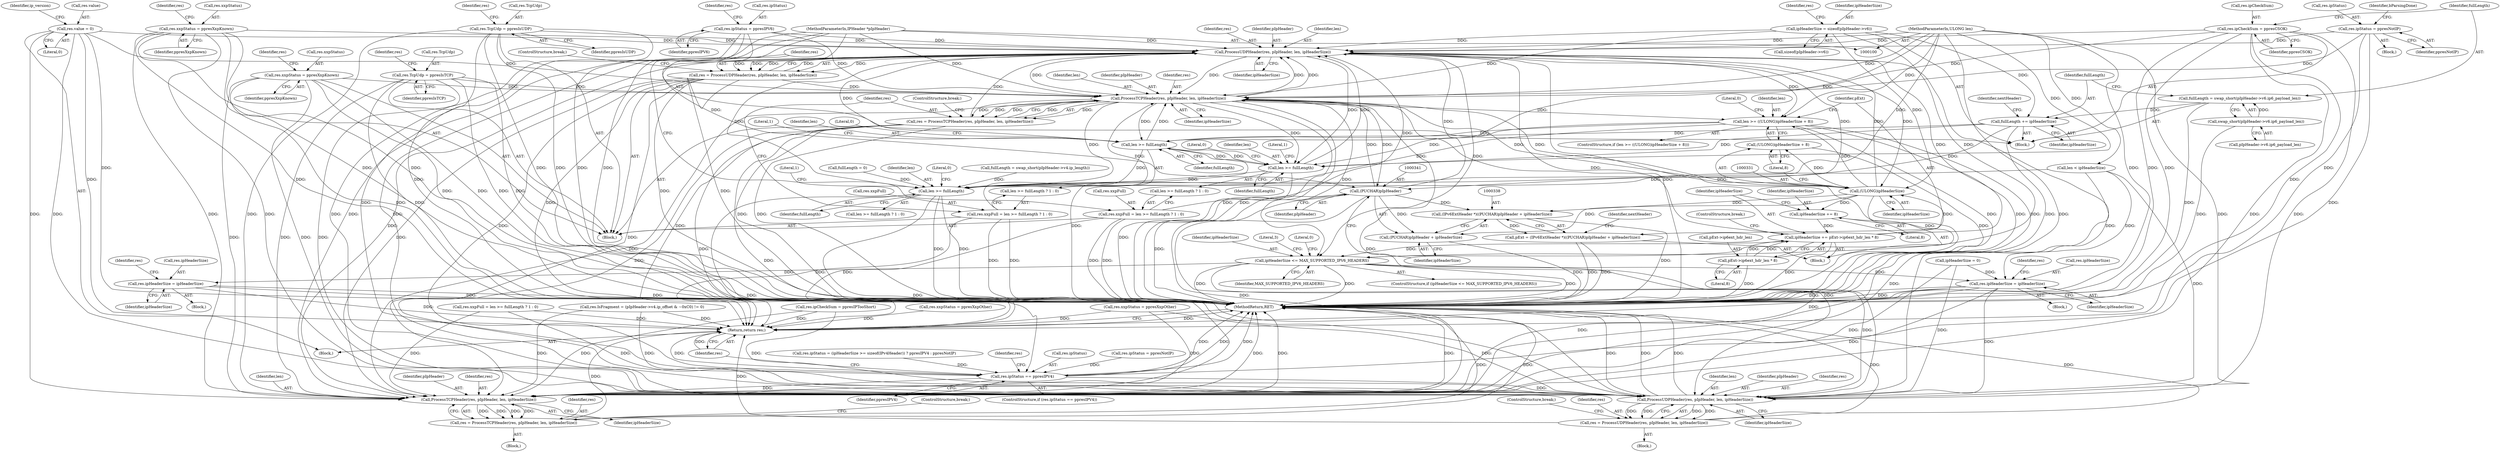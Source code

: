 digraph "1_kvm-guest-drivers-windows_fbfa4d1083ea84c5429992ca3e996d7d4fbc8238_3@pointer" {
"1000313" [label="(Call,ProcessUDPHeader(res, pIpHeader, len, ipHeaderSize))"];
"1000129" [label="(Call,res.value = 0)"];
"1000311" [label="(Call,res = ProcessUDPHeader(res, pIpHeader, len, ipHeaderSize))"];
"1000313" [label="(Call,ProcessUDPHeader(res, pIpHeader, len, ipHeaderSize))"];
"1000291" [label="(Call,res.xxpStatus = ppresXxpKnown)"];
"1000279" [label="(Call,res = ProcessTCPHeader(res, pIpHeader, len, ipHeaderSize))"];
"1000281" [label="(Call,ProcessTCPHeader(res, pIpHeader, len, ipHeaderSize))"];
"1000225" [label="(Call,res.ipStatus = ppresIPV6)"];
"1000264" [label="(Call,res.TcpUdp = ppresIsTCP)"];
"1000230" [label="(Call,res.ipCheckSum = ppresCSOK)"];
"1000269" [label="(Call,res.xxpFull = len >= fullLength ? 1 : 0)"];
"1000370" [label="(Call,res.ipStatus = ppresNotIP)"];
"1000259" [label="(Call,res.xxpStatus = ppresXxpKnown)"];
"1000340" [label="(Call,(PUCHAR)pIpHeader)"];
"1000101" [label="(MethodParameterIn,IPHeader *pIpHeader)"];
"1000274" [label="(Call,len >= fullLength)"];
"1000327" [label="(Call,len >= ((ULONG)ipHeaderSize + 8))"];
"1000102" [label="(MethodParameterIn,ULONG len)"];
"1000330" [label="(Call,(ULONG)ipHeaderSize)"];
"1000352" [label="(Call,ipHeaderSize += pExt->ip6ext_hdr_len * 8)"];
"1000354" [label="(Call,pExt->ip6ext_hdr_len * 8)"];
"1000349" [label="(Call,ipHeaderSize += 8)"];
"1000219" [label="(Call,ipHeaderSize = sizeof(pIpHeader->v6))"];
"1000243" [label="(Call,fullLength += ipHeaderSize)"];
"1000235" [label="(Call,fullLength = swap_short(pIpHeader->v6.ip6_payload_len))"];
"1000237" [label="(Call,swap_short(pIpHeader->v6.ip6_payload_len))"];
"1000306" [label="(Call,len >= fullLength)"];
"1000296" [label="(Call,res.TcpUdp = ppresIsUDP)"];
"1000301" [label="(Call,res.xxpFull = len >= fullLength ? 1 : 0)"];
"1000444" [label="(Call,len >= fullLength)"];
"1000473" [label="(Call,ProcessTCPHeader(res, pIpHeader, len, ipHeaderSize))"];
"1000471" [label="(Call,res = ProcessTCPHeader(res, pIpHeader, len, ipHeaderSize))"];
"1000496" [label="(Return,return res;)"];
"1000483" [label="(Call,ProcessUDPHeader(res, pIpHeader, len, ipHeaderSize))"];
"1000481" [label="(Call,res = ProcessUDPHeader(res, pIpHeader, len, ipHeaderSize))"];
"1000428" [label="(Call,res.ipStatus == ppresIPV4)"];
"1000329" [label="(Call,(ULONG)ipHeaderSize + 8)"];
"1000337" [label="(Call,(IPv6ExtHeader *)((PUCHAR)pIpHeader + ipHeaderSize))"];
"1000335" [label="(Call,pExt = (IPv6ExtHeader *)((PUCHAR)pIpHeader + ipHeaderSize))"];
"1000339" [label="(Call,(PUCHAR)pIpHeader + ipHeaderSize)"];
"1000393" [label="(Call,ipHeaderSize <= MAX_SUPPORTED_IPV6_HEADERS)"];
"1000408" [label="(Call,res.ipHeaderSize = ipHeaderSize)"];
"1000434" [label="(Call,res.ipHeaderSize = ipHeaderSize)"];
"1000432" [label="(Identifier,ppresIPV4)"];
"1000422" [label="(Call,res.ipStatus = ppresNotIP)"];
"1000351" [label="(Literal,8)"];
"1000227" [label="(Identifier,res)"];
"1000490" [label="(Call,res.xxpStatus = ppresXxpOther)"];
"1000433" [label="(Block,)"];
"1000307" [label="(Identifier,len)"];
"1000129" [label="(Call,res.value = 0)"];
"1000295" [label="(Identifier,ppresXxpKnown)"];
"1000277" [label="(Literal,1)"];
"1000184" [label="(Call,res.ipCheckSum = ppresIPTooShort)"];
"1000330" [label="(Call,(ULONG)ipHeaderSize)"];
"1000327" [label="(Call,len >= ((ULONG)ipHeaderSize + 8))"];
"1000353" [label="(Identifier,ipHeaderSize)"];
"1000254" [label="(Block,)"];
"1000302" [label="(Call,res.xxpFull)"];
"1000269" [label="(Call,res.xxpFull = len >= fullLength ? 1 : 0)"];
"1000243" [label="(Call,fullLength += ipHeaderSize)"];
"1000355" [label="(Call,pExt->ip6ext_hdr_len)"];
"1000300" [label="(Identifier,ppresIsUDP)"];
"1000448" [label="(Literal,0)"];
"1000296" [label="(Call,res.TcpUdp = ppresIsUDP)"];
"1000335" [label="(Call,pExt = (IPv6ExtHeader *)((PUCHAR)pIpHeader + ipHeaderSize))"];
"1000336" [label="(Identifier,pExt)"];
"1000260" [label="(Call,res.xxpStatus)"];
"1000297" [label="(Call,res.TcpUdp)"];
"1000477" [label="(Identifier,ipHeaderSize)"];
"1000221" [label="(Call,sizeof(pIpHeader->v6))"];
"1000301" [label="(Call,res.xxpFull = len >= fullLength ? 1 : 0)"];
"1000352" [label="(Call,ipHeaderSize += pExt->ip6ext_hdr_len * 8)"];
"1000328" [label="(Identifier,len)"];
"1000486" [label="(Identifier,len)"];
"1000354" [label="(Call,pExt->ip6ext_hdr_len * 8)"];
"1000326" [label="(ControlStructure,if (len >= ((ULONG)ipHeaderSize + 8)))"];
"1000225" [label="(Call,res.ipStatus = ppresIPV6)"];
"1000434" [label="(Call,res.ipHeaderSize = ipHeaderSize)"];
"1000475" [label="(Identifier,pIpHeader)"];
"1000314" [label="(Identifier,res)"];
"1000471" [label="(Call,res = ProcessTCPHeader(res, pIpHeader, len, ipHeaderSize))"];
"1000103" [label="(Block,)"];
"1000244" [label="(Identifier,fullLength)"];
"1000427" [label="(ControlStructure,if (res.ipStatus == ppresIPV4))"];
"1000281" [label="(Call,ProcessTCPHeader(res, pIpHeader, len, ipHeaderSize))"];
"1000409" [label="(Call,res.ipHeaderSize)"];
"1000181" [label="(Call,len < ipHeaderSize)"];
"1000274" [label="(Call,len >= fullLength)"];
"1000248" [label="(Identifier,nextHeader)"];
"1000234" [label="(Identifier,ppresCSOK)"];
"1000318" [label="(ControlStructure,break;)"];
"1000478" [label="(ControlStructure,break;)"];
"1000362" [label="(Literal,0)"];
"1000146" [label="(Call,fullLength = swap_short(pIpHeader->v4.ip_length))"];
"1000273" [label="(Call,len >= fullLength ? 1 : 0)"];
"1000435" [label="(Call,res.ipHeaderSize)"];
"1000268" [label="(Identifier,ppresIsTCP)"];
"1000449" [label="(Call,res.IsFragment = (pIpHeader->v4.ip_offset & ~0xC0) != 0)"];
"1000349" [label="(Call,ipHeaderSize += 8)"];
"1000306" [label="(Call,len >= fullLength)"];
"1000122" [label="(Call,ipHeaderSize = 0)"];
"1000474" [label="(Identifier,res)"];
"1000380" [label="(Call,res.xxpStatus = ppresXxpOther)"];
"1000408" [label="(Call,res.ipHeaderSize = ipHeaderSize)"];
"1000342" [label="(Identifier,pIpHeader)"];
"1000311" [label="(Call,res = ProcessUDPHeader(res, pIpHeader, len, ipHeaderSize))"];
"1000292" [label="(Call,res.xxpStatus)"];
"1000266" [label="(Identifier,res)"];
"1000270" [label="(Call,res.xxpFull)"];
"1000275" [label="(Identifier,len)"];
"1000284" [label="(Identifier,len)"];
"1000485" [label="(Identifier,pIpHeader)"];
"1000371" [label="(Call,res.ipStatus)"];
"1000360" [label="(Block,)"];
"1000286" [label="(ControlStructure,break;)"];
"1000496" [label="(Return,return res;)"];
"1000337" [label="(Call,(IPv6ExtHeader *)((PUCHAR)pIpHeader + ipHeaderSize))"];
"1000498" [label="(MethodReturn,RET)"];
"1000416" [label="(Literal,0)"];
"1000473" [label="(Call,ProcessTCPHeader(res, pIpHeader, len, ipHeaderSize))"];
"1000376" [label="(Identifier,bParsingDone)"];
"1000470" [label="(Block,)"];
"1000428" [label="(Call,res.ipStatus == ppresIPV4)"];
"1000259" [label="(Call,res.xxpStatus = ppresXxpKnown)"];
"1000315" [label="(Identifier,pIpHeader)"];
"1000169" [label="(Call,res.ipStatus = (ipHeaderSize >= sizeof(IPv4Header)) ? ppresIPV4 : ppresNotIP)"];
"1000236" [label="(Identifier,fullLength)"];
"1000280" [label="(Identifier,res)"];
"1000235" [label="(Call,fullLength = swap_short(pIpHeader->v6.ip6_payload_len))"];
"1000334" [label="(Block,)"];
"1000309" [label="(Literal,1)"];
"1000447" [label="(Literal,1)"];
"1000488" [label="(ControlStructure,break;)"];
"1000436" [label="(Identifier,res)"];
"1000472" [label="(Identifier,res)"];
"1000476" [label="(Identifier,len)"];
"1000316" [label="(Identifier,len)"];
"1000283" [label="(Identifier,pIpHeader)"];
"1000265" [label="(Call,res.TcpUdp)"];
"1000305" [label="(Call,len >= fullLength ? 1 : 0)"];
"1000126" [label="(Call,fullLength = 0)"];
"1000339" [label="(Call,(PUCHAR)pIpHeader + ipHeaderSize)"];
"1000482" [label="(Identifier,res)"];
"1000430" [label="(Identifier,res)"];
"1000303" [label="(Identifier,res)"];
"1000394" [label="(Identifier,ipHeaderSize)"];
"1000219" [label="(Call,ipHeaderSize = sizeof(pIpHeader->v6))"];
"1000443" [label="(Call,len >= fullLength ? 1 : 0)"];
"1000446" [label="(Identifier,fullLength)"];
"1000370" [label="(Call,res.ipStatus = ppresNotIP)"];
"1000229" [label="(Identifier,ppresIPV6)"];
"1000340" [label="(Call,(PUCHAR)pIpHeader)"];
"1000481" [label="(Call,res = ProcessUDPHeader(res, pIpHeader, len, ipHeaderSize))"];
"1000332" [label="(Identifier,ipHeaderSize)"];
"1000412" [label="(Identifier,ipHeaderSize)"];
"1000231" [label="(Call,res.ipCheckSum)"];
"1000438" [label="(Identifier,ipHeaderSize)"];
"1000480" [label="(Block,)"];
"1000343" [label="(Identifier,ipHeaderSize)"];
"1000245" [label="(Identifier,ipHeaderSize)"];
"1000444" [label="(Call,len >= fullLength)"];
"1000497" [label="(Identifier,res)"];
"1000429" [label="(Call,res.ipStatus)"];
"1000278" [label="(Literal,0)"];
"1000398" [label="(Literal,3)"];
"1000279" [label="(Call,res = ProcessTCPHeader(res, pIpHeader, len, ipHeaderSize))"];
"1000298" [label="(Identifier,res)"];
"1000271" [label="(Identifier,res)"];
"1000226" [label="(Call,res.ipStatus)"];
"1000237" [label="(Call,swap_short(pIpHeader->v6.ip6_payload_len))"];
"1000439" [label="(Call,res.xxpFull = len >= fullLength ? 1 : 0)"];
"1000445" [label="(Identifier,len)"];
"1000206" [label="(Block,)"];
"1000285" [label="(Identifier,ipHeaderSize)"];
"1000130" [label="(Call,res.value)"];
"1000312" [label="(Identifier,res)"];
"1000238" [label="(Call,pIpHeader->v6.ip6_payload_len)"];
"1000308" [label="(Identifier,fullLength)"];
"1000102" [label="(MethodParameterIn,ULONG len)"];
"1000291" [label="(Call,res.xxpStatus = ppresXxpKnown)"];
"1000483" [label="(Call,ProcessUDPHeader(res, pIpHeader, len, ipHeaderSize))"];
"1000317" [label="(Identifier,ipHeaderSize)"];
"1000329" [label="(Call,(ULONG)ipHeaderSize + 8)"];
"1000101" [label="(MethodParameterIn,IPHeader *pIpHeader)"];
"1000276" [label="(Identifier,fullLength)"];
"1000232" [label="(Identifier,res)"];
"1000396" [label="(Block,)"];
"1000393" [label="(Call,ipHeaderSize <= MAX_SUPPORTED_IPV6_HEADERS)"];
"1000374" [label="(Identifier,ppresNotIP)"];
"1000392" [label="(ControlStructure,if (ipHeaderSize <= MAX_SUPPORTED_IPV6_HEADERS))"];
"1000282" [label="(Identifier,res)"];
"1000441" [label="(Identifier,res)"];
"1000358" [label="(Literal,8)"];
"1000395" [label="(Identifier,MAX_SUPPORTED_IPV6_HEADERS)"];
"1000264" [label="(Call,res.TcpUdp = ppresIsTCP)"];
"1000313" [label="(Call,ProcessUDPHeader(res, pIpHeader, len, ipHeaderSize))"];
"1000136" [label="(Identifier,ip_version)"];
"1000310" [label="(Literal,0)"];
"1000350" [label="(Identifier,ipHeaderSize)"];
"1000378" [label="(ControlStructure,break;)"];
"1000484" [label="(Identifier,res)"];
"1000345" [label="(Identifier,nextHeader)"];
"1000133" [label="(Literal,0)"];
"1000263" [label="(Identifier,ppresXxpKnown)"];
"1000220" [label="(Identifier,ipHeaderSize)"];
"1000333" [label="(Literal,8)"];
"1000230" [label="(Call,res.ipCheckSum = ppresCSOK)"];
"1000487" [label="(Identifier,ipHeaderSize)"];
"1000313" -> "1000311"  [label="AST: "];
"1000313" -> "1000317"  [label="CFG: "];
"1000314" -> "1000313"  [label="AST: "];
"1000315" -> "1000313"  [label="AST: "];
"1000316" -> "1000313"  [label="AST: "];
"1000317" -> "1000313"  [label="AST: "];
"1000311" -> "1000313"  [label="CFG: "];
"1000313" -> "1000498"  [label="DDG: "];
"1000313" -> "1000498"  [label="DDG: "];
"1000313" -> "1000274"  [label="DDG: "];
"1000313" -> "1000281"  [label="DDG: "];
"1000313" -> "1000281"  [label="DDG: "];
"1000313" -> "1000306"  [label="DDG: "];
"1000313" -> "1000311"  [label="DDG: "];
"1000313" -> "1000311"  [label="DDG: "];
"1000313" -> "1000311"  [label="DDG: "];
"1000313" -> "1000311"  [label="DDG: "];
"1000129" -> "1000313"  [label="DDG: "];
"1000311" -> "1000313"  [label="DDG: "];
"1000291" -> "1000313"  [label="DDG: "];
"1000279" -> "1000313"  [label="DDG: "];
"1000225" -> "1000313"  [label="DDG: "];
"1000296" -> "1000313"  [label="DDG: "];
"1000370" -> "1000313"  [label="DDG: "];
"1000301" -> "1000313"  [label="DDG: "];
"1000230" -> "1000313"  [label="DDG: "];
"1000340" -> "1000313"  [label="DDG: "];
"1000281" -> "1000313"  [label="DDG: "];
"1000281" -> "1000313"  [label="DDG: "];
"1000101" -> "1000313"  [label="DDG: "];
"1000306" -> "1000313"  [label="DDG: "];
"1000102" -> "1000313"  [label="DDG: "];
"1000352" -> "1000313"  [label="DDG: "];
"1000330" -> "1000313"  [label="DDG: "];
"1000219" -> "1000313"  [label="DDG: "];
"1000313" -> "1000327"  [label="DDG: "];
"1000313" -> "1000330"  [label="DDG: "];
"1000313" -> "1000340"  [label="DDG: "];
"1000313" -> "1000393"  [label="DDG: "];
"1000313" -> "1000444"  [label="DDG: "];
"1000313" -> "1000473"  [label="DDG: "];
"1000313" -> "1000483"  [label="DDG: "];
"1000129" -> "1000103"  [label="AST: "];
"1000129" -> "1000133"  [label="CFG: "];
"1000130" -> "1000129"  [label="AST: "];
"1000133" -> "1000129"  [label="AST: "];
"1000136" -> "1000129"  [label="CFG: "];
"1000129" -> "1000498"  [label="DDG: "];
"1000129" -> "1000281"  [label="DDG: "];
"1000129" -> "1000473"  [label="DDG: "];
"1000129" -> "1000483"  [label="DDG: "];
"1000129" -> "1000496"  [label="DDG: "];
"1000311" -> "1000254"  [label="AST: "];
"1000312" -> "1000311"  [label="AST: "];
"1000318" -> "1000311"  [label="CFG: "];
"1000311" -> "1000498"  [label="DDG: "];
"1000311" -> "1000498"  [label="DDG: "];
"1000311" -> "1000281"  [label="DDG: "];
"1000311" -> "1000428"  [label="DDG: "];
"1000311" -> "1000473"  [label="DDG: "];
"1000311" -> "1000483"  [label="DDG: "];
"1000311" -> "1000496"  [label="DDG: "];
"1000291" -> "1000254"  [label="AST: "];
"1000291" -> "1000295"  [label="CFG: "];
"1000292" -> "1000291"  [label="AST: "];
"1000295" -> "1000291"  [label="AST: "];
"1000298" -> "1000291"  [label="CFG: "];
"1000291" -> "1000498"  [label="DDG: "];
"1000291" -> "1000498"  [label="DDG: "];
"1000291" -> "1000473"  [label="DDG: "];
"1000291" -> "1000483"  [label="DDG: "];
"1000291" -> "1000496"  [label="DDG: "];
"1000279" -> "1000254"  [label="AST: "];
"1000279" -> "1000281"  [label="CFG: "];
"1000280" -> "1000279"  [label="AST: "];
"1000281" -> "1000279"  [label="AST: "];
"1000286" -> "1000279"  [label="CFG: "];
"1000279" -> "1000498"  [label="DDG: "];
"1000279" -> "1000498"  [label="DDG: "];
"1000281" -> "1000279"  [label="DDG: "];
"1000281" -> "1000279"  [label="DDG: "];
"1000281" -> "1000279"  [label="DDG: "];
"1000281" -> "1000279"  [label="DDG: "];
"1000279" -> "1000281"  [label="DDG: "];
"1000279" -> "1000428"  [label="DDG: "];
"1000279" -> "1000473"  [label="DDG: "];
"1000279" -> "1000483"  [label="DDG: "];
"1000279" -> "1000496"  [label="DDG: "];
"1000281" -> "1000285"  [label="CFG: "];
"1000282" -> "1000281"  [label="AST: "];
"1000283" -> "1000281"  [label="AST: "];
"1000284" -> "1000281"  [label="AST: "];
"1000285" -> "1000281"  [label="AST: "];
"1000281" -> "1000498"  [label="DDG: "];
"1000281" -> "1000498"  [label="DDG: "];
"1000281" -> "1000274"  [label="DDG: "];
"1000225" -> "1000281"  [label="DDG: "];
"1000264" -> "1000281"  [label="DDG: "];
"1000230" -> "1000281"  [label="DDG: "];
"1000269" -> "1000281"  [label="DDG: "];
"1000370" -> "1000281"  [label="DDG: "];
"1000259" -> "1000281"  [label="DDG: "];
"1000340" -> "1000281"  [label="DDG: "];
"1000101" -> "1000281"  [label="DDG: "];
"1000274" -> "1000281"  [label="DDG: "];
"1000102" -> "1000281"  [label="DDG: "];
"1000352" -> "1000281"  [label="DDG: "];
"1000330" -> "1000281"  [label="DDG: "];
"1000219" -> "1000281"  [label="DDG: "];
"1000281" -> "1000306"  [label="DDG: "];
"1000281" -> "1000327"  [label="DDG: "];
"1000281" -> "1000330"  [label="DDG: "];
"1000281" -> "1000340"  [label="DDG: "];
"1000281" -> "1000393"  [label="DDG: "];
"1000281" -> "1000444"  [label="DDG: "];
"1000281" -> "1000473"  [label="DDG: "];
"1000281" -> "1000483"  [label="DDG: "];
"1000225" -> "1000206"  [label="AST: "];
"1000225" -> "1000229"  [label="CFG: "];
"1000226" -> "1000225"  [label="AST: "];
"1000229" -> "1000225"  [label="AST: "];
"1000232" -> "1000225"  [label="CFG: "];
"1000225" -> "1000498"  [label="DDG: "];
"1000225" -> "1000428"  [label="DDG: "];
"1000264" -> "1000254"  [label="AST: "];
"1000264" -> "1000268"  [label="CFG: "];
"1000265" -> "1000264"  [label="AST: "];
"1000268" -> "1000264"  [label="AST: "];
"1000271" -> "1000264"  [label="CFG: "];
"1000264" -> "1000498"  [label="DDG: "];
"1000264" -> "1000498"  [label="DDG: "];
"1000264" -> "1000473"  [label="DDG: "];
"1000264" -> "1000483"  [label="DDG: "];
"1000264" -> "1000496"  [label="DDG: "];
"1000230" -> "1000206"  [label="AST: "];
"1000230" -> "1000234"  [label="CFG: "];
"1000231" -> "1000230"  [label="AST: "];
"1000234" -> "1000230"  [label="AST: "];
"1000236" -> "1000230"  [label="CFG: "];
"1000230" -> "1000498"  [label="DDG: "];
"1000230" -> "1000498"  [label="DDG: "];
"1000230" -> "1000473"  [label="DDG: "];
"1000230" -> "1000483"  [label="DDG: "];
"1000230" -> "1000496"  [label="DDG: "];
"1000269" -> "1000254"  [label="AST: "];
"1000269" -> "1000273"  [label="CFG: "];
"1000270" -> "1000269"  [label="AST: "];
"1000273" -> "1000269"  [label="AST: "];
"1000280" -> "1000269"  [label="CFG: "];
"1000269" -> "1000498"  [label="DDG: "];
"1000269" -> "1000498"  [label="DDG: "];
"1000269" -> "1000496"  [label="DDG: "];
"1000370" -> "1000360"  [label="AST: "];
"1000370" -> "1000374"  [label="CFG: "];
"1000371" -> "1000370"  [label="AST: "];
"1000374" -> "1000370"  [label="AST: "];
"1000376" -> "1000370"  [label="CFG: "];
"1000370" -> "1000498"  [label="DDG: "];
"1000370" -> "1000428"  [label="DDG: "];
"1000259" -> "1000254"  [label="AST: "];
"1000259" -> "1000263"  [label="CFG: "];
"1000260" -> "1000259"  [label="AST: "];
"1000263" -> "1000259"  [label="AST: "];
"1000266" -> "1000259"  [label="CFG: "];
"1000259" -> "1000498"  [label="DDG: "];
"1000259" -> "1000498"  [label="DDG: "];
"1000259" -> "1000473"  [label="DDG: "];
"1000259" -> "1000483"  [label="DDG: "];
"1000259" -> "1000496"  [label="DDG: "];
"1000340" -> "1000339"  [label="AST: "];
"1000340" -> "1000342"  [label="CFG: "];
"1000341" -> "1000340"  [label="AST: "];
"1000342" -> "1000340"  [label="AST: "];
"1000343" -> "1000340"  [label="CFG: "];
"1000340" -> "1000498"  [label="DDG: "];
"1000340" -> "1000337"  [label="DDG: "];
"1000340" -> "1000339"  [label="DDG: "];
"1000101" -> "1000340"  [label="DDG: "];
"1000340" -> "1000473"  [label="DDG: "];
"1000340" -> "1000483"  [label="DDG: "];
"1000101" -> "1000100"  [label="AST: "];
"1000101" -> "1000498"  [label="DDG: "];
"1000101" -> "1000473"  [label="DDG: "];
"1000101" -> "1000483"  [label="DDG: "];
"1000274" -> "1000273"  [label="AST: "];
"1000274" -> "1000276"  [label="CFG: "];
"1000275" -> "1000274"  [label="AST: "];
"1000276" -> "1000274"  [label="AST: "];
"1000277" -> "1000274"  [label="CFG: "];
"1000278" -> "1000274"  [label="CFG: "];
"1000274" -> "1000498"  [label="DDG: "];
"1000327" -> "1000274"  [label="DDG: "];
"1000102" -> "1000274"  [label="DDG: "];
"1000243" -> "1000274"  [label="DDG: "];
"1000306" -> "1000274"  [label="DDG: "];
"1000274" -> "1000306"  [label="DDG: "];
"1000274" -> "1000444"  [label="DDG: "];
"1000327" -> "1000326"  [label="AST: "];
"1000327" -> "1000329"  [label="CFG: "];
"1000328" -> "1000327"  [label="AST: "];
"1000329" -> "1000327"  [label="AST: "];
"1000336" -> "1000327"  [label="CFG: "];
"1000362" -> "1000327"  [label="CFG: "];
"1000327" -> "1000498"  [label="DDG: "];
"1000327" -> "1000498"  [label="DDG: "];
"1000327" -> "1000498"  [label="DDG: "];
"1000327" -> "1000306"  [label="DDG: "];
"1000102" -> "1000327"  [label="DDG: "];
"1000330" -> "1000327"  [label="DDG: "];
"1000327" -> "1000444"  [label="DDG: "];
"1000102" -> "1000100"  [label="AST: "];
"1000102" -> "1000498"  [label="DDG: "];
"1000102" -> "1000181"  [label="DDG: "];
"1000102" -> "1000306"  [label="DDG: "];
"1000102" -> "1000444"  [label="DDG: "];
"1000102" -> "1000473"  [label="DDG: "];
"1000102" -> "1000483"  [label="DDG: "];
"1000330" -> "1000329"  [label="AST: "];
"1000330" -> "1000332"  [label="CFG: "];
"1000331" -> "1000330"  [label="AST: "];
"1000332" -> "1000330"  [label="AST: "];
"1000333" -> "1000330"  [label="CFG: "];
"1000330" -> "1000329"  [label="DDG: "];
"1000352" -> "1000330"  [label="DDG: "];
"1000219" -> "1000330"  [label="DDG: "];
"1000330" -> "1000337"  [label="DDG: "];
"1000330" -> "1000339"  [label="DDG: "];
"1000330" -> "1000349"  [label="DDG: "];
"1000330" -> "1000393"  [label="DDG: "];
"1000352" -> "1000334"  [label="AST: "];
"1000352" -> "1000354"  [label="CFG: "];
"1000353" -> "1000352"  [label="AST: "];
"1000354" -> "1000352"  [label="AST: "];
"1000378" -> "1000352"  [label="CFG: "];
"1000352" -> "1000498"  [label="DDG: "];
"1000354" -> "1000352"  [label="DDG: "];
"1000354" -> "1000352"  [label="DDG: "];
"1000349" -> "1000352"  [label="DDG: "];
"1000352" -> "1000393"  [label="DDG: "];
"1000354" -> "1000358"  [label="CFG: "];
"1000355" -> "1000354"  [label="AST: "];
"1000358" -> "1000354"  [label="AST: "];
"1000354" -> "1000498"  [label="DDG: "];
"1000349" -> "1000334"  [label="AST: "];
"1000349" -> "1000351"  [label="CFG: "];
"1000350" -> "1000349"  [label="AST: "];
"1000351" -> "1000349"  [label="AST: "];
"1000353" -> "1000349"  [label="CFG: "];
"1000219" -> "1000206"  [label="AST: "];
"1000219" -> "1000221"  [label="CFG: "];
"1000220" -> "1000219"  [label="AST: "];
"1000221" -> "1000219"  [label="AST: "];
"1000227" -> "1000219"  [label="CFG: "];
"1000219" -> "1000243"  [label="DDG: "];
"1000219" -> "1000393"  [label="DDG: "];
"1000243" -> "1000206"  [label="AST: "];
"1000243" -> "1000245"  [label="CFG: "];
"1000244" -> "1000243"  [label="AST: "];
"1000245" -> "1000243"  [label="AST: "];
"1000248" -> "1000243"  [label="CFG: "];
"1000243" -> "1000498"  [label="DDG: "];
"1000235" -> "1000243"  [label="DDG: "];
"1000243" -> "1000306"  [label="DDG: "];
"1000243" -> "1000444"  [label="DDG: "];
"1000235" -> "1000206"  [label="AST: "];
"1000235" -> "1000237"  [label="CFG: "];
"1000236" -> "1000235"  [label="AST: "];
"1000237" -> "1000235"  [label="AST: "];
"1000244" -> "1000235"  [label="CFG: "];
"1000235" -> "1000498"  [label="DDG: "];
"1000237" -> "1000235"  [label="DDG: "];
"1000237" -> "1000238"  [label="CFG: "];
"1000238" -> "1000237"  [label="AST: "];
"1000237" -> "1000498"  [label="DDG: "];
"1000306" -> "1000305"  [label="AST: "];
"1000306" -> "1000308"  [label="CFG: "];
"1000307" -> "1000306"  [label="AST: "];
"1000308" -> "1000306"  [label="AST: "];
"1000309" -> "1000306"  [label="CFG: "];
"1000310" -> "1000306"  [label="CFG: "];
"1000306" -> "1000498"  [label="DDG: "];
"1000306" -> "1000444"  [label="DDG: "];
"1000296" -> "1000254"  [label="AST: "];
"1000296" -> "1000300"  [label="CFG: "];
"1000297" -> "1000296"  [label="AST: "];
"1000300" -> "1000296"  [label="AST: "];
"1000303" -> "1000296"  [label="CFG: "];
"1000296" -> "1000498"  [label="DDG: "];
"1000296" -> "1000498"  [label="DDG: "];
"1000296" -> "1000473"  [label="DDG: "];
"1000296" -> "1000483"  [label="DDG: "];
"1000296" -> "1000496"  [label="DDG: "];
"1000301" -> "1000254"  [label="AST: "];
"1000301" -> "1000305"  [label="CFG: "];
"1000302" -> "1000301"  [label="AST: "];
"1000305" -> "1000301"  [label="AST: "];
"1000312" -> "1000301"  [label="CFG: "];
"1000301" -> "1000498"  [label="DDG: "];
"1000301" -> "1000498"  [label="DDG: "];
"1000301" -> "1000496"  [label="DDG: "];
"1000444" -> "1000443"  [label="AST: "];
"1000444" -> "1000446"  [label="CFG: "];
"1000445" -> "1000444"  [label="AST: "];
"1000446" -> "1000444"  [label="AST: "];
"1000447" -> "1000444"  [label="CFG: "];
"1000448" -> "1000444"  [label="CFG: "];
"1000444" -> "1000498"  [label="DDG: "];
"1000444" -> "1000498"  [label="DDG: "];
"1000181" -> "1000444"  [label="DDG: "];
"1000126" -> "1000444"  [label="DDG: "];
"1000146" -> "1000444"  [label="DDG: "];
"1000444" -> "1000473"  [label="DDG: "];
"1000444" -> "1000483"  [label="DDG: "];
"1000473" -> "1000471"  [label="AST: "];
"1000473" -> "1000477"  [label="CFG: "];
"1000474" -> "1000473"  [label="AST: "];
"1000475" -> "1000473"  [label="AST: "];
"1000476" -> "1000473"  [label="AST: "];
"1000477" -> "1000473"  [label="AST: "];
"1000471" -> "1000473"  [label="CFG: "];
"1000473" -> "1000498"  [label="DDG: "];
"1000473" -> "1000498"  [label="DDG: "];
"1000473" -> "1000498"  [label="DDG: "];
"1000473" -> "1000471"  [label="DDG: "];
"1000473" -> "1000471"  [label="DDG: "];
"1000473" -> "1000471"  [label="DDG: "];
"1000473" -> "1000471"  [label="DDG: "];
"1000184" -> "1000473"  [label="DDG: "];
"1000439" -> "1000473"  [label="DDG: "];
"1000449" -> "1000473"  [label="DDG: "];
"1000434" -> "1000473"  [label="DDG: "];
"1000380" -> "1000473"  [label="DDG: "];
"1000428" -> "1000473"  [label="DDG: "];
"1000393" -> "1000473"  [label="DDG: "];
"1000122" -> "1000473"  [label="DDG: "];
"1000181" -> "1000473"  [label="DDG: "];
"1000471" -> "1000470"  [label="AST: "];
"1000472" -> "1000471"  [label="AST: "];
"1000478" -> "1000471"  [label="CFG: "];
"1000471" -> "1000498"  [label="DDG: "];
"1000471" -> "1000498"  [label="DDG: "];
"1000471" -> "1000496"  [label="DDG: "];
"1000496" -> "1000103"  [label="AST: "];
"1000496" -> "1000497"  [label="CFG: "];
"1000497" -> "1000496"  [label="AST: "];
"1000498" -> "1000496"  [label="CFG: "];
"1000496" -> "1000498"  [label="DDG: "];
"1000497" -> "1000496"  [label="DDG: "];
"1000184" -> "1000496"  [label="DDG: "];
"1000408" -> "1000496"  [label="DDG: "];
"1000439" -> "1000496"  [label="DDG: "];
"1000449" -> "1000496"  [label="DDG: "];
"1000490" -> "1000496"  [label="DDG: "];
"1000434" -> "1000496"  [label="DDG: "];
"1000481" -> "1000496"  [label="DDG: "];
"1000380" -> "1000496"  [label="DDG: "];
"1000428" -> "1000496"  [label="DDG: "];
"1000483" -> "1000481"  [label="AST: "];
"1000483" -> "1000487"  [label="CFG: "];
"1000484" -> "1000483"  [label="AST: "];
"1000485" -> "1000483"  [label="AST: "];
"1000486" -> "1000483"  [label="AST: "];
"1000487" -> "1000483"  [label="AST: "];
"1000481" -> "1000483"  [label="CFG: "];
"1000483" -> "1000498"  [label="DDG: "];
"1000483" -> "1000498"  [label="DDG: "];
"1000483" -> "1000498"  [label="DDG: "];
"1000483" -> "1000481"  [label="DDG: "];
"1000483" -> "1000481"  [label="DDG: "];
"1000483" -> "1000481"  [label="DDG: "];
"1000483" -> "1000481"  [label="DDG: "];
"1000184" -> "1000483"  [label="DDG: "];
"1000439" -> "1000483"  [label="DDG: "];
"1000449" -> "1000483"  [label="DDG: "];
"1000434" -> "1000483"  [label="DDG: "];
"1000380" -> "1000483"  [label="DDG: "];
"1000428" -> "1000483"  [label="DDG: "];
"1000393" -> "1000483"  [label="DDG: "];
"1000122" -> "1000483"  [label="DDG: "];
"1000181" -> "1000483"  [label="DDG: "];
"1000481" -> "1000480"  [label="AST: "];
"1000482" -> "1000481"  [label="AST: "];
"1000488" -> "1000481"  [label="CFG: "];
"1000481" -> "1000498"  [label="DDG: "];
"1000481" -> "1000498"  [label="DDG: "];
"1000428" -> "1000427"  [label="AST: "];
"1000428" -> "1000432"  [label="CFG: "];
"1000429" -> "1000428"  [label="AST: "];
"1000432" -> "1000428"  [label="AST: "];
"1000436" -> "1000428"  [label="CFG: "];
"1000497" -> "1000428"  [label="CFG: "];
"1000428" -> "1000498"  [label="DDG: "];
"1000428" -> "1000498"  [label="DDG: "];
"1000428" -> "1000498"  [label="DDG: "];
"1000422" -> "1000428"  [label="DDG: "];
"1000169" -> "1000428"  [label="DDG: "];
"1000329" -> "1000333"  [label="CFG: "];
"1000333" -> "1000329"  [label="AST: "];
"1000329" -> "1000498"  [label="DDG: "];
"1000337" -> "1000335"  [label="AST: "];
"1000337" -> "1000339"  [label="CFG: "];
"1000338" -> "1000337"  [label="AST: "];
"1000339" -> "1000337"  [label="AST: "];
"1000335" -> "1000337"  [label="CFG: "];
"1000337" -> "1000498"  [label="DDG: "];
"1000337" -> "1000335"  [label="DDG: "];
"1000335" -> "1000334"  [label="AST: "];
"1000336" -> "1000335"  [label="AST: "];
"1000345" -> "1000335"  [label="CFG: "];
"1000335" -> "1000498"  [label="DDG: "];
"1000335" -> "1000498"  [label="DDG: "];
"1000339" -> "1000343"  [label="CFG: "];
"1000343" -> "1000339"  [label="AST: "];
"1000339" -> "1000498"  [label="DDG: "];
"1000393" -> "1000392"  [label="AST: "];
"1000393" -> "1000395"  [label="CFG: "];
"1000394" -> "1000393"  [label="AST: "];
"1000395" -> "1000393"  [label="AST: "];
"1000398" -> "1000393"  [label="CFG: "];
"1000416" -> "1000393"  [label="CFG: "];
"1000393" -> "1000498"  [label="DDG: "];
"1000393" -> "1000498"  [label="DDG: "];
"1000393" -> "1000498"  [label="DDG: "];
"1000393" -> "1000408"  [label="DDG: "];
"1000393" -> "1000434"  [label="DDG: "];
"1000408" -> "1000396"  [label="AST: "];
"1000408" -> "1000412"  [label="CFG: "];
"1000409" -> "1000408"  [label="AST: "];
"1000412" -> "1000408"  [label="AST: "];
"1000430" -> "1000408"  [label="CFG: "];
"1000408" -> "1000498"  [label="DDG: "];
"1000408" -> "1000498"  [label="DDG: "];
"1000434" -> "1000433"  [label="AST: "];
"1000434" -> "1000438"  [label="CFG: "];
"1000435" -> "1000434"  [label="AST: "];
"1000438" -> "1000434"  [label="AST: "];
"1000441" -> "1000434"  [label="CFG: "];
"1000434" -> "1000498"  [label="DDG: "];
"1000434" -> "1000498"  [label="DDG: "];
"1000122" -> "1000434"  [label="DDG: "];
"1000181" -> "1000434"  [label="DDG: "];
}
